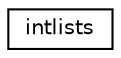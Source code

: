 digraph G
{
  edge [fontname="Helvetica",fontsize="10",labelfontname="Helvetica",labelfontsize="10"];
  node [fontname="Helvetica",fontsize="10",shape=record];
  rankdir=LR;
  Node1 [label="intlists",height=0.2,width=0.4,color="black", fillcolor="white", style="filled",URL="$d3/df8/structintlists.html"];
}
